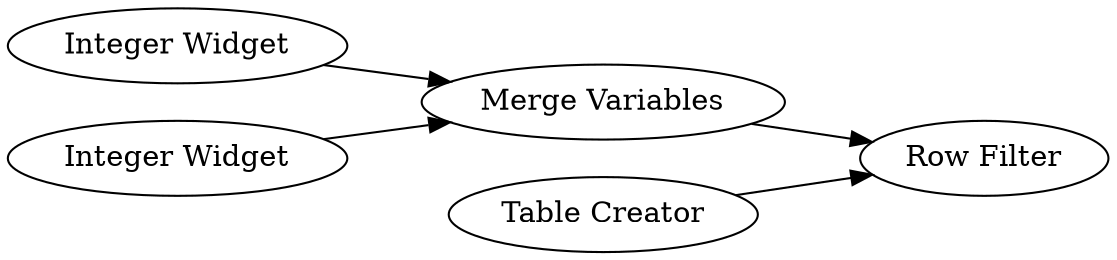 digraph {
	"9175019217965782119_3" [label="Integer Widget"]
	"9175019217965782119_1" [label="Table Creator"]
	"9175019217965782119_4" [label="Merge Variables"]
	"9175019217965782119_5" [label="Row Filter"]
	"9175019217965782119_2" [label="Integer Widget"]
	"9175019217965782119_1" -> "9175019217965782119_5"
	"9175019217965782119_2" -> "9175019217965782119_4"
	"9175019217965782119_3" -> "9175019217965782119_4"
	"9175019217965782119_4" -> "9175019217965782119_5"
	rankdir=LR
}
